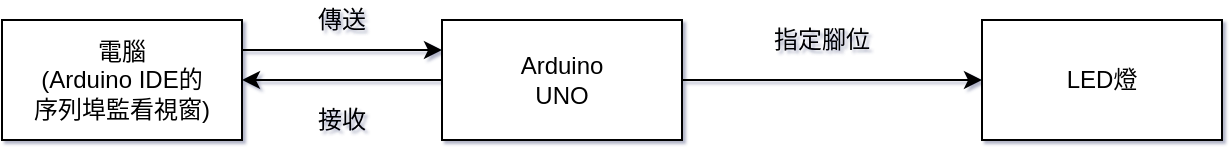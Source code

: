 <mxfile version="14.1.8" type="google"><diagram id="KWqFIDPAGgd51JvY1j-i" name="第1頁"><mxGraphModel dx="229" dy="128" grid="1" gridSize="10" guides="1" tooltips="1" connect="1" arrows="1" fold="1" page="1" pageScale="1" pageWidth="827" pageHeight="1169" math="0" shadow="1"><root><mxCell id="0"/><mxCell id="1" parent="0"/><mxCell id="uWM-7wqhCf2Jv0JannJY-5" style="edgeStyle=orthogonalEdgeStyle;rounded=0;orthogonalLoop=1;jettySize=auto;html=1;exitX=1;exitY=0.25;exitDx=0;exitDy=0;entryX=0;entryY=0.25;entryDx=0;entryDy=0;" edge="1" parent="1" source="uWM-7wqhCf2Jv0JannJY-1" target="uWM-7wqhCf2Jv0JannJY-2"><mxGeometry relative="1" as="geometry"/></mxCell><mxCell id="uWM-7wqhCf2Jv0JannJY-1" value="&lt;div&gt;電腦&lt;/div&gt;&lt;div&gt;(Arduino IDE的&lt;/div&gt;&lt;div&gt;序列埠監看視窗)&lt;br&gt;&lt;/div&gt;" style="rounded=0;whiteSpace=wrap;html=1;" vertex="1" parent="1"><mxGeometry x="150" y="180" width="120" height="60" as="geometry"/></mxCell><mxCell id="uWM-7wqhCf2Jv0JannJY-6" style="edgeStyle=orthogonalEdgeStyle;rounded=0;orthogonalLoop=1;jettySize=auto;html=1;entryX=1;entryY=0.5;entryDx=0;entryDy=0;" edge="1" parent="1" source="uWM-7wqhCf2Jv0JannJY-2" target="uWM-7wqhCf2Jv0JannJY-1"><mxGeometry relative="1" as="geometry"/></mxCell><mxCell id="uWM-7wqhCf2Jv0JannJY-7" style="edgeStyle=orthogonalEdgeStyle;rounded=0;orthogonalLoop=1;jettySize=auto;html=1;entryX=0;entryY=0.5;entryDx=0;entryDy=0;" edge="1" parent="1" source="uWM-7wqhCf2Jv0JannJY-2" target="uWM-7wqhCf2Jv0JannJY-3"><mxGeometry relative="1" as="geometry"/></mxCell><mxCell id="uWM-7wqhCf2Jv0JannJY-2" value="&lt;div&gt;Arduino &lt;br&gt;&lt;/div&gt;&lt;div&gt;UNO&lt;br&gt;&lt;/div&gt;" style="rounded=0;whiteSpace=wrap;html=1;" vertex="1" parent="1"><mxGeometry x="370" y="180" width="120" height="60" as="geometry"/></mxCell><mxCell id="uWM-7wqhCf2Jv0JannJY-3" value="LED燈" style="rounded=0;whiteSpace=wrap;html=1;" vertex="1" parent="1"><mxGeometry x="640" y="180" width="120" height="60" as="geometry"/></mxCell><mxCell id="uWM-7wqhCf2Jv0JannJY-8" value="傳送" style="text;html=1;strokeColor=none;fillColor=none;align=center;verticalAlign=middle;whiteSpace=wrap;rounded=0;" vertex="1" parent="1"><mxGeometry x="300" y="170" width="40" height="20" as="geometry"/></mxCell><mxCell id="uWM-7wqhCf2Jv0JannJY-9" value="接收" style="text;html=1;strokeColor=none;fillColor=none;align=center;verticalAlign=middle;whiteSpace=wrap;rounded=0;" vertex="1" parent="1"><mxGeometry x="300" y="220" width="40" height="20" as="geometry"/></mxCell><mxCell id="uWM-7wqhCf2Jv0JannJY-10" value="指定腳位" style="text;html=1;strokeColor=none;fillColor=none;align=center;verticalAlign=middle;whiteSpace=wrap;rounded=0;" vertex="1" parent="1"><mxGeometry x="520" y="180" width="80" height="20" as="geometry"/></mxCell></root></mxGraphModel></diagram></mxfile>